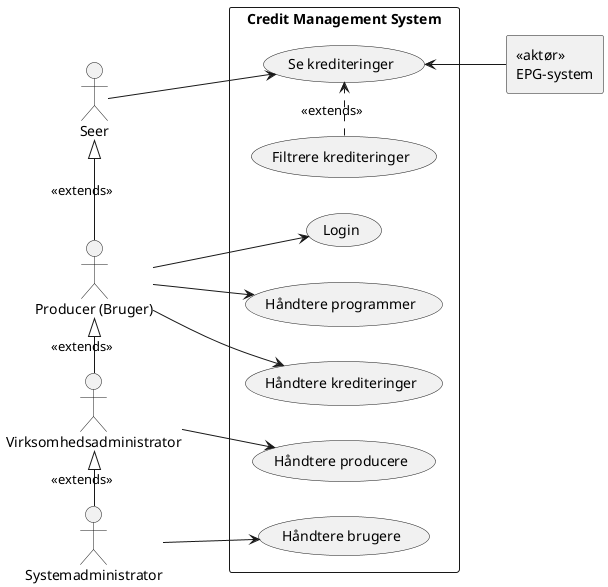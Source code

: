 @startuml
'https://plantuml.com/use-case-diagram
left to right direction

actor "Producer (Bruger)" as producer
actor Systemadministrator as administrator
actor Seer as seer
actor Virksomhedsadministrator as virksomhedsadministrator
rectangle "<<aktør>>\nEPG-system" as epg

rectangle "Credit Management System" {
    usecase (Login)
    usecase "Håndtere producere" as (Håndtere producere)
    usecase "Håndtere programmer" as (Håndtere programmer)
    usecase "Håndtere brugere" as (Håndtere brugere)
    usecase "Håndtere krediteringer" as (Håndtere krediteringer)
    usecase "Se krediteringer" as (Se krediteringer)
    usecase "Filtrere krediteringer" as (Filtrere krediteringer)
    (Filtrere krediteringer) .> (Se krediteringer) : <<extends>>
}

producer --> (Håndtere programmer)
producer --> (Håndtere krediteringer)
producer --> (Login)

administrator --> (Håndtere brugere)

virksomhedsadministrator --> (Håndtere producere)

seer --> (Se krediteringer)

(Se krediteringer) <-- epg


administrator -l-|> virksomhedsadministrator : "<<extends>>"
virksomhedsadministrator -l-|> producer : "<<extends>>"
producer -l-|> seer : "<<extends>>"



@enduml